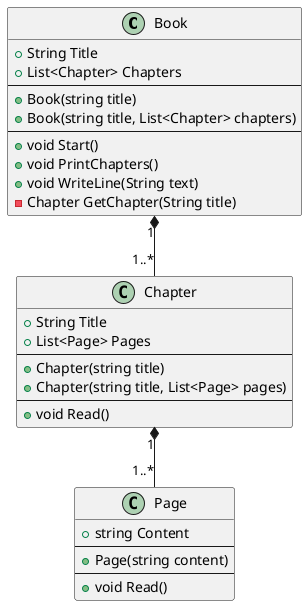@startuml

class Book{
    + String Title
    + List<Chapter> Chapters
    --
    + Book(string title)
    + Book(string title, List<Chapter> chapters)
    --
    + void Start()
    + void PrintChapters()
    + void WriteLine(String text)
    - Chapter GetChapter(String title)
}

class Chapter{
    + String Title
    + List<Page> Pages
    --
    + Chapter(string title)
    + Chapter(string title, List<Page> pages)
    --
    + void Read()
}

Class Page{
    + string Content
    --
    + Page(string content)
    --
    + void Read()
}

Book "1" *-- "1..*" Chapter
Chapter "1" *-- "1..*" Page

@enduml
